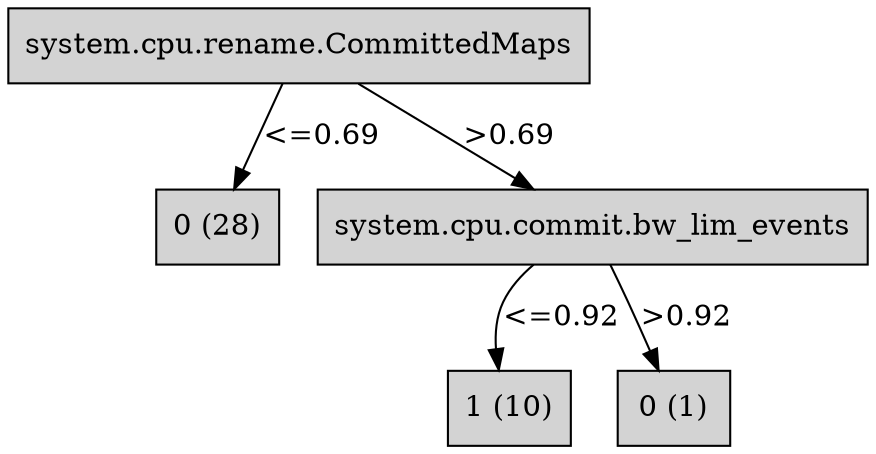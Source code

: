 digraph ID3_Tree {
"0" [shape=box, style=filled, label="system.cpu.rename.CommittedMaps", weight=1]
"1" [shape=box, style=filled, label="0 (28)", weight=2]
0 -> 1 [ label="<=0.69"];
"2" [shape=box, style=filled, label="system.cpu.commit.bw_lim_events", weight=2]
0 -> 2 [ label=">0.69"];
"3" [shape=box, style=filled, label="1 (10)", weight=3]
2 -> 3 [ label="<=0.92"];
"4" [shape=box, style=filled, label="0 (1)", weight=3]
2 -> 4 [ label=">0.92"];
{rank=same; 0;};
{rank=same; 1;2;};
{rank=same; 3;4;};
}